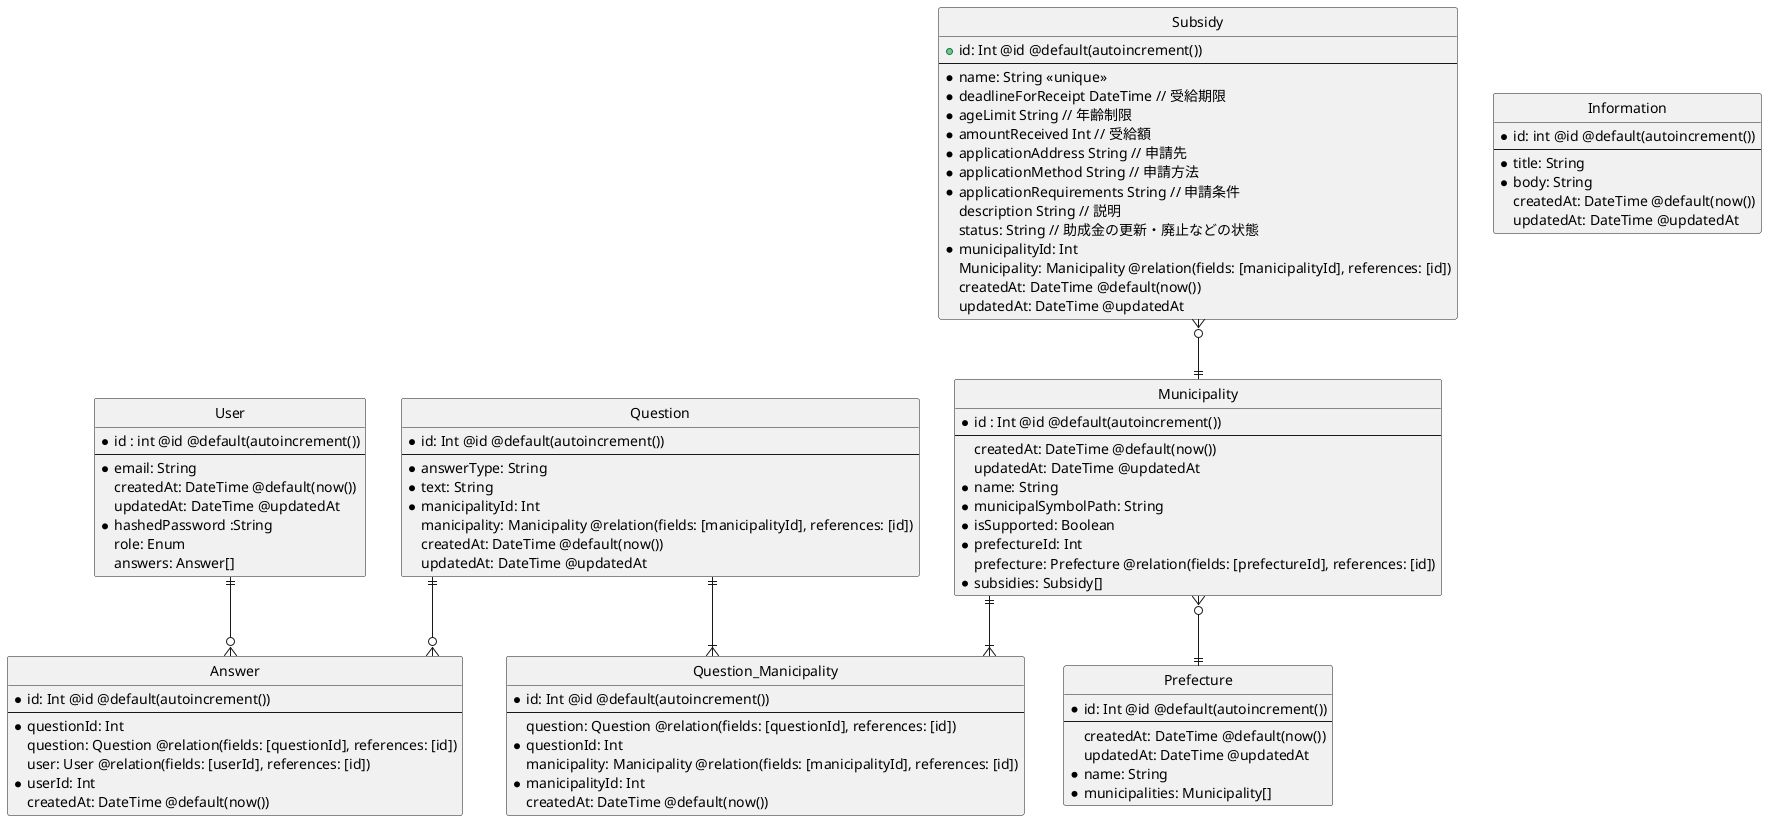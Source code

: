 @startuml failure-story

' hide the spot
hide circle

' avoid problems with angled crows feet
skinparam linetype ortho

entity "User" as user {
    *id : int @id @default(autoincrement())
    --
    *email: String
    createdAt: DateTime @default(now())
    updatedAt: DateTime @updatedAt
    *hashedPassword :String
    role: Enum
    answers: Answer[]
}

entity "Municipality" as manicipality {
    *id : Int @id @default(autoincrement())
    --
    createdAt: DateTime @default(now())                  
    updatedAt: DateTime @updatedAt                  
    *name: String
    *municipalSymbolPath: String
    *isSupported: Boolean
    *prefectureId: Int
    prefecture: Prefecture @relation(fields: [prefectureId], references: [id])
    *subsidies: Subsidy[]
}

entity "Information" as information {
    *id: int @id @default(autoincrement())
    --
    *title: String
    *body: String
    createdAt: DateTime @default(now())
    updatedAt: DateTime @updatedAt
}

entity "Prefecture" as prefecture {
    *id: Int @id @default(autoincrement())
    --
    createdAt: DateTime @default(now())
    updatedAt: DateTime @updatedAt
    *name: String
    *municipalities: Municipality[]
}

entity "Subsidy" as subsidy {
    +id: Int @id @default(autoincrement())
  --
    *name: String <<unique>>
    *deadlineForReceipt DateTime // 受給期限
    *ageLimit String // 年齢制限
    *amountReceived Int // 受給額
    *applicationAddress String // 申請先
    *applicationMethod String // 申請方法
    *applicationRequirements String // 申請条件
    description String // 説明
    status: String // 助成金の更新・廃止などの状態
    *municipalityId: Int
    Municipality: Manicipality @relation(fields: [manicipalityId], references: [id])
    createdAt: DateTime @default(now())
    updatedAt: DateTime @updatedAt
}

' 一問一答の質問
entity "Question" as question {
    *id: Int @id @default(autoincrement())
    --
    *answerType: String
    *text: String
    *manicipalityId: Int
    manicipality: Manicipality @relation(fields: [manicipalityId], references: [id])
    createdAt: DateTime @default(now())
    updatedAt: DateTime @updatedAt
}

' ユーザーの答えを保存するテーブル
entity "Answer" as answer {
    *id: Int @id @default(autoincrement())
    --
    *questionId: Int
    question: Question @relation(fields: [questionId], references: [id])
    user: User @relation(fields: [userId], references: [id])
    *userId: Int 
    createdAt: DateTime @default(now())
}

entity "Question_Manicipality" as questionOnManicipality {
    *id: Int @id @default(autoincrement())
    --
    question: Question @relation(fields: [questionId], references: [id])
    *questionId: Int
    manicipality: Manicipality @relation(fields: [manicipalityId], references: [id])
    *manicipalityId: Int
    createdAt: DateTime @default(now())
}

manicipality }o--|| prefecture
question ||--o{ answer
question ||--|{ questionOnManicipality
manicipality ||--|{ questionOnManicipality
subsidy }o--|| manicipality
user ||--o{ answer



@enduml

